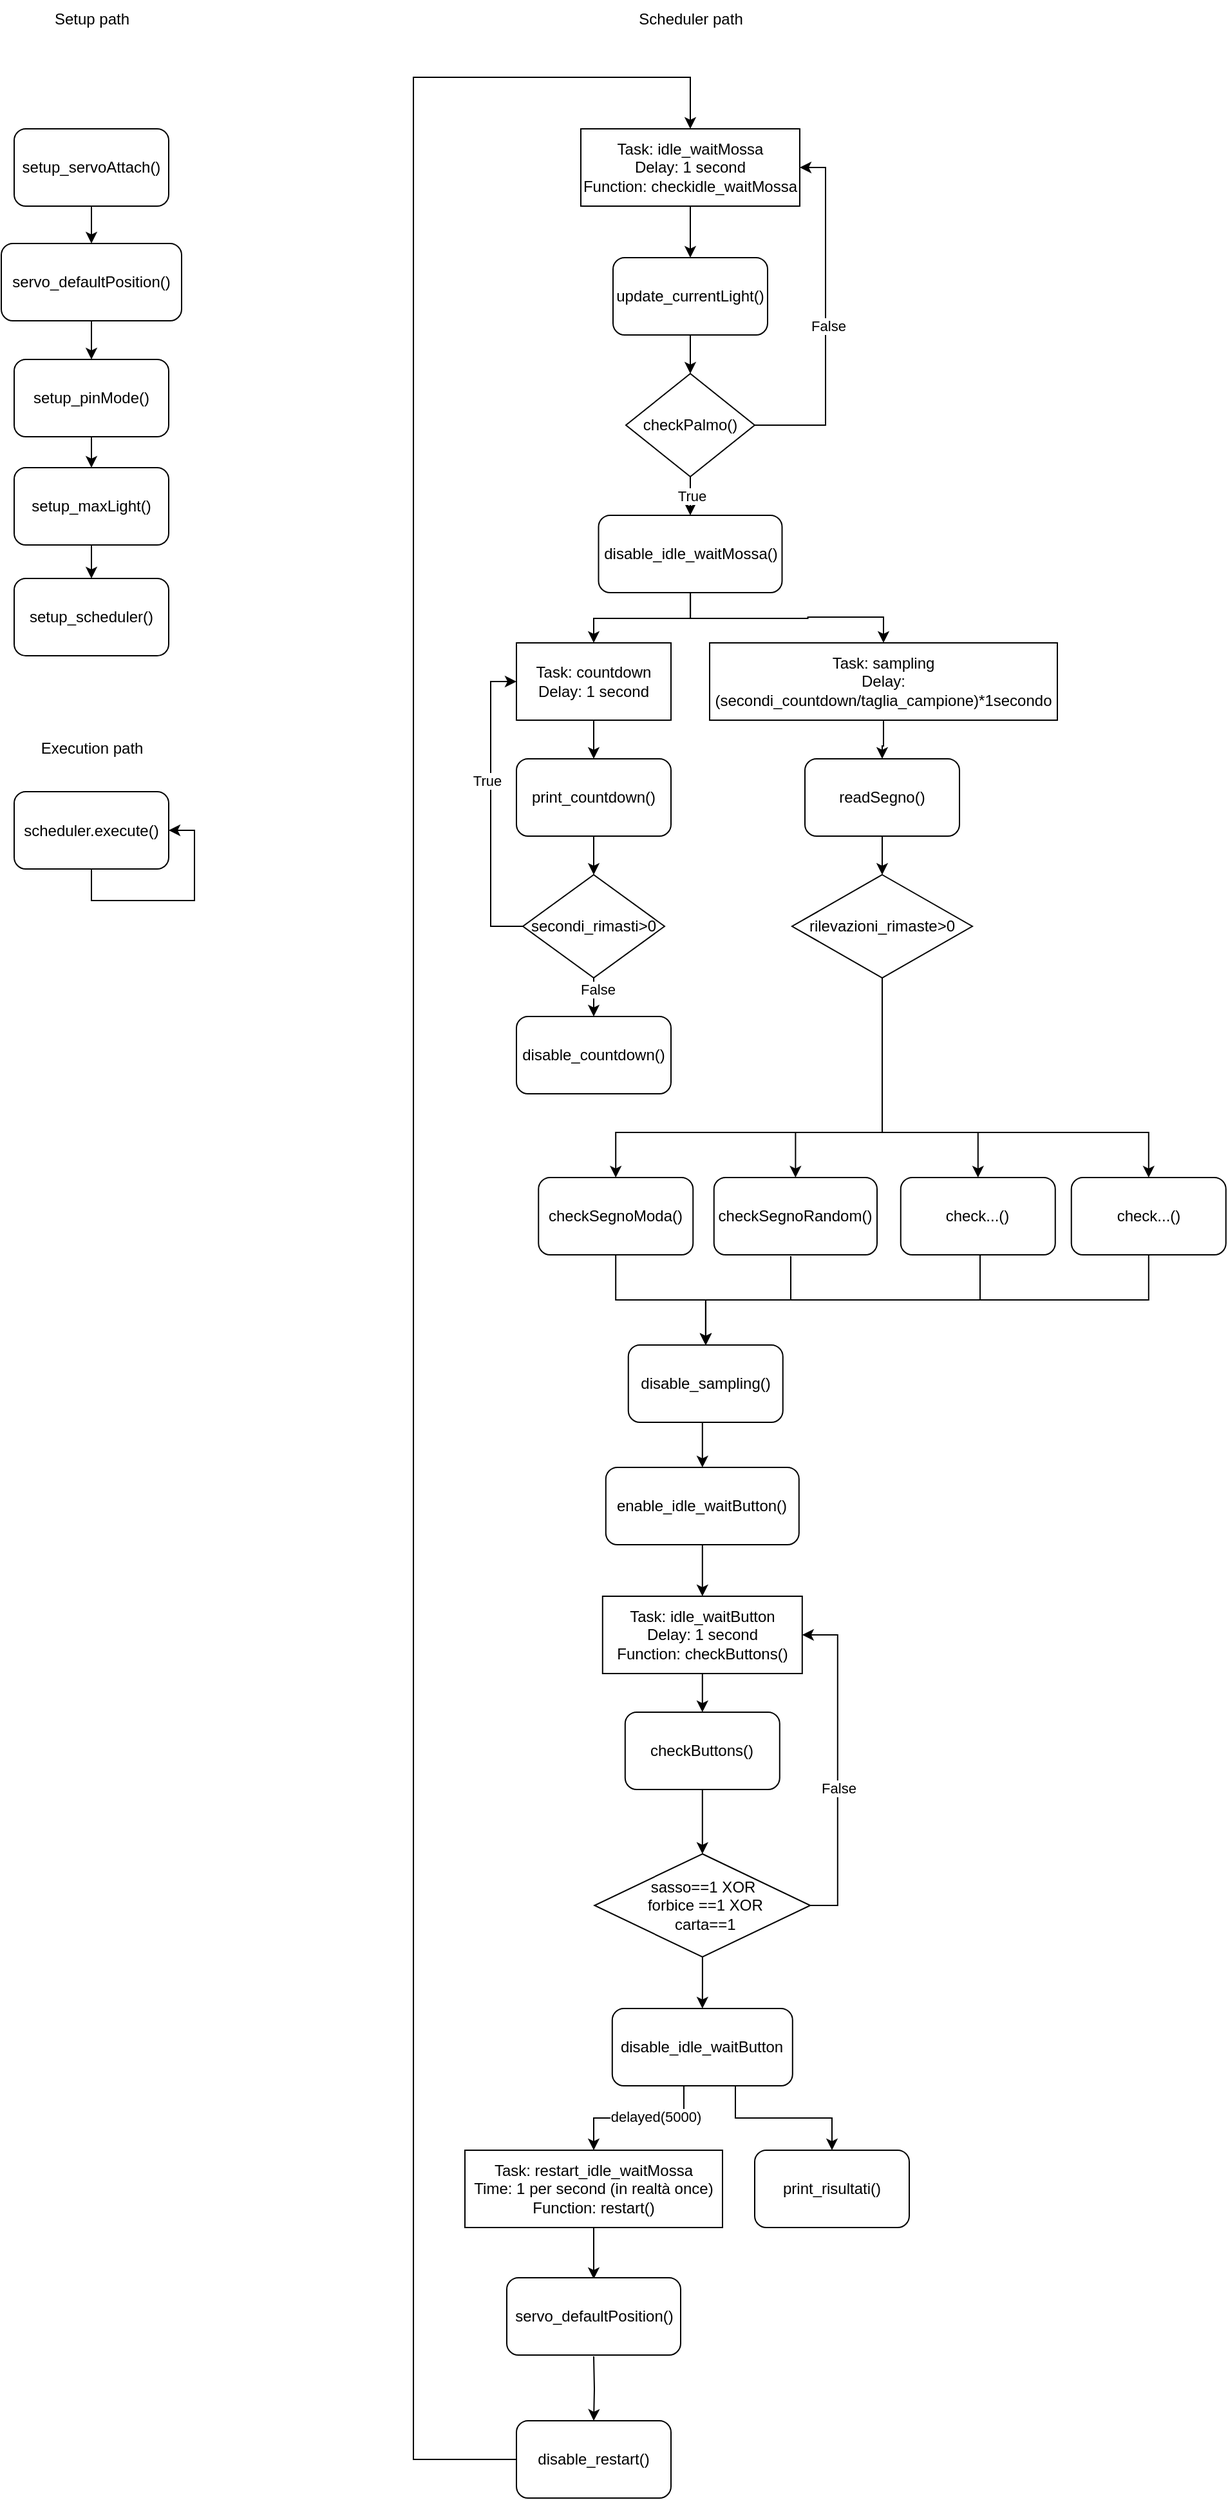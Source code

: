 <mxfile version="21.6.2" type="github">
  <diagram name="Pagina-1" id="AnAQSOxddA6F3hFpx0O1">
    <mxGraphModel dx="958" dy="501" grid="1" gridSize="10" guides="1" tooltips="1" connect="1" arrows="1" fold="1" page="1" pageScale="1" pageWidth="1169" pageHeight="827" math="0" shadow="0">
      <root>
        <mxCell id="0" />
        <mxCell id="1" parent="0" />
        <mxCell id="NYhL4l01NYYZqgJUPMba-5" style="edgeStyle=orthogonalEdgeStyle;rounded=0;orthogonalLoop=1;jettySize=auto;html=1;entryX=0.5;entryY=0;entryDx=0;entryDy=0;" parent="1" source="NYhL4l01NYYZqgJUPMba-2" target="NYhL4l01NYYZqgJUPMba-4" edge="1">
          <mxGeometry relative="1" as="geometry" />
        </mxCell>
        <mxCell id="NYhL4l01NYYZqgJUPMba-2" value="Task: idle_waitMossa&lt;br&gt;Delay: 1 second&lt;br&gt;Function: checkidle_waitMossa" style="whiteSpace=wrap;html=1;" parent="1" vertex="1">
          <mxGeometry x="760" y="151" width="170" height="60" as="geometry" />
        </mxCell>
        <mxCell id="NYhL4l01NYYZqgJUPMba-8" style="edgeStyle=orthogonalEdgeStyle;rounded=0;orthogonalLoop=1;jettySize=auto;html=1;entryX=0.5;entryY=0;entryDx=0;entryDy=0;" parent="1" source="NYhL4l01NYYZqgJUPMba-4" target="NYhL4l01NYYZqgJUPMba-7" edge="1">
          <mxGeometry relative="1" as="geometry" />
        </mxCell>
        <mxCell id="NYhL4l01NYYZqgJUPMba-4" value="update_currentLight()" style="rounded=1;whiteSpace=wrap;html=1;" parent="1" vertex="1">
          <mxGeometry x="785" y="251" width="120" height="60" as="geometry" />
        </mxCell>
        <mxCell id="NYhL4l01NYYZqgJUPMba-9" style="edgeStyle=orthogonalEdgeStyle;rounded=0;orthogonalLoop=1;jettySize=auto;html=1;entryX=1;entryY=0.5;entryDx=0;entryDy=0;" parent="1" source="NYhL4l01NYYZqgJUPMba-7" target="NYhL4l01NYYZqgJUPMba-2" edge="1">
          <mxGeometry relative="1" as="geometry">
            <Array as="points">
              <mxPoint x="950" y="381" />
              <mxPoint x="950" y="181" />
            </Array>
          </mxGeometry>
        </mxCell>
        <mxCell id="NYhL4l01NYYZqgJUPMba-28" value="False" style="edgeLabel;html=1;align=center;verticalAlign=middle;resizable=0;points=[];" parent="NYhL4l01NYYZqgJUPMba-9" vertex="1" connectable="0">
          <mxGeometry x="-0.035" y="-2" relative="1" as="geometry">
            <mxPoint as="offset" />
          </mxGeometry>
        </mxCell>
        <mxCell id="NYhL4l01NYYZqgJUPMba-19" style="edgeStyle=orthogonalEdgeStyle;rounded=0;orthogonalLoop=1;jettySize=auto;html=1;entryX=0.5;entryY=0;entryDx=0;entryDy=0;" parent="1" source="NYhL4l01NYYZqgJUPMba-7" target="NYhL4l01NYYZqgJUPMba-11" edge="1">
          <mxGeometry relative="1" as="geometry" />
        </mxCell>
        <mxCell id="NYhL4l01NYYZqgJUPMba-29" value="True" style="edgeLabel;html=1;align=center;verticalAlign=middle;resizable=0;points=[];" parent="NYhL4l01NYYZqgJUPMba-19" vertex="1" connectable="0">
          <mxGeometry x="0.371" y="1" relative="1" as="geometry">
            <mxPoint as="offset" />
          </mxGeometry>
        </mxCell>
        <mxCell id="NYhL4l01NYYZqgJUPMba-7" value="checkPalmo()" style="rhombus;whiteSpace=wrap;html=1;" parent="1" vertex="1">
          <mxGeometry x="795" y="341" width="100" height="80" as="geometry" />
        </mxCell>
        <mxCell id="5h5dNytYStfbMjqQYCe1-4" style="edgeStyle=orthogonalEdgeStyle;rounded=0;orthogonalLoop=1;jettySize=auto;html=1;entryX=0.5;entryY=0;entryDx=0;entryDy=0;" edge="1" parent="1" source="NYhL4l01NYYZqgJUPMba-11" target="5h5dNytYStfbMjqQYCe1-3">
          <mxGeometry relative="1" as="geometry" />
        </mxCell>
        <mxCell id="5h5dNytYStfbMjqQYCe1-5" style="edgeStyle=orthogonalEdgeStyle;rounded=0;orthogonalLoop=1;jettySize=auto;html=1;entryX=0.5;entryY=0;entryDx=0;entryDy=0;" edge="1" parent="1" source="NYhL4l01NYYZqgJUPMba-11" target="5h5dNytYStfbMjqQYCe1-2">
          <mxGeometry relative="1" as="geometry" />
        </mxCell>
        <mxCell id="NYhL4l01NYYZqgJUPMba-11" value="disable_idle_waitMossa()" style="rounded=1;whiteSpace=wrap;html=1;" parent="1" vertex="1">
          <mxGeometry x="773.75" y="451" width="142.5" height="60" as="geometry" />
        </mxCell>
        <mxCell id="5h5dNytYStfbMjqQYCe1-10" style="edgeStyle=orthogonalEdgeStyle;rounded=0;orthogonalLoop=1;jettySize=auto;html=1;entryX=0.5;entryY=0;entryDx=0;entryDy=0;" edge="1" parent="1" source="NYhL4l01NYYZqgJUPMba-13" target="5h5dNytYStfbMjqQYCe1-9">
          <mxGeometry relative="1" as="geometry" />
        </mxCell>
        <mxCell id="NYhL4l01NYYZqgJUPMba-13" value="readSegno()" style="rounded=1;whiteSpace=wrap;html=1;" parent="1" vertex="1">
          <mxGeometry x="934" y="640" width="120" height="60" as="geometry" />
        </mxCell>
        <mxCell id="NYhL4l01NYYZqgJUPMba-22" style="edgeStyle=orthogonalEdgeStyle;rounded=0;orthogonalLoop=1;jettySize=auto;html=1;entryX=0.5;entryY=0;entryDx=0;entryDy=0;" parent="1" source="NYhL4l01NYYZqgJUPMba-16" target="NYhL4l01NYYZqgJUPMba-21" edge="1">
          <mxGeometry relative="1" as="geometry" />
        </mxCell>
        <mxCell id="NYhL4l01NYYZqgJUPMba-16" value="Task:&amp;nbsp;idle_waitButton&lt;br&gt;Delay: 1 second&lt;br&gt;Function: checkButtons()" style="whiteSpace=wrap;html=1;" parent="1" vertex="1">
          <mxGeometry x="776.9" y="1290" width="155" height="60" as="geometry" />
        </mxCell>
        <mxCell id="NYhL4l01NYYZqgJUPMba-26" style="edgeStyle=orthogonalEdgeStyle;rounded=0;orthogonalLoop=1;jettySize=auto;html=1;entryX=0.5;entryY=0;entryDx=0;entryDy=0;" parent="1" source="NYhL4l01NYYZqgJUPMba-21" target="NYhL4l01NYYZqgJUPMba-25" edge="1">
          <mxGeometry relative="1" as="geometry" />
        </mxCell>
        <mxCell id="NYhL4l01NYYZqgJUPMba-21" value="checkButtons()" style="rounded=1;whiteSpace=wrap;html=1;" parent="1" vertex="1">
          <mxGeometry x="794.4" y="1380" width="120" height="60" as="geometry" />
        </mxCell>
        <mxCell id="NYhL4l01NYYZqgJUPMba-27" style="edgeStyle=orthogonalEdgeStyle;rounded=0;orthogonalLoop=1;jettySize=auto;html=1;entryX=1;entryY=0.5;entryDx=0;entryDy=0;" parent="1" source="NYhL4l01NYYZqgJUPMba-25" target="NYhL4l01NYYZqgJUPMba-16" edge="1">
          <mxGeometry relative="1" as="geometry">
            <Array as="points">
              <mxPoint x="959.4" y="1530" />
              <mxPoint x="959.4" y="1320" />
            </Array>
          </mxGeometry>
        </mxCell>
        <mxCell id="NYhL4l01NYYZqgJUPMba-31" value="False" style="edgeLabel;html=1;align=center;verticalAlign=middle;resizable=0;points=[];" parent="NYhL4l01NYYZqgJUPMba-27" vertex="1" connectable="0">
          <mxGeometry x="-0.13" y="-4" relative="1" as="geometry">
            <mxPoint x="-4" as="offset" />
          </mxGeometry>
        </mxCell>
        <mxCell id="5h5dNytYStfbMjqQYCe1-46" style="edgeStyle=orthogonalEdgeStyle;rounded=0;orthogonalLoop=1;jettySize=auto;html=1;entryX=0.5;entryY=0;entryDx=0;entryDy=0;" edge="1" parent="1" source="NYhL4l01NYYZqgJUPMba-25" target="5h5dNytYStfbMjqQYCe1-43">
          <mxGeometry relative="1" as="geometry" />
        </mxCell>
        <mxCell id="NYhL4l01NYYZqgJUPMba-25" value="sasso==1 XOR&lt;br&gt;&amp;nbsp;forbice ==1 XOR&lt;br&gt;&amp;nbsp;carta==1" style="rhombus;whiteSpace=wrap;html=1;" parent="1" vertex="1">
          <mxGeometry x="770.65" y="1490" width="167.5" height="80" as="geometry" />
        </mxCell>
        <mxCell id="NYhL4l01NYYZqgJUPMba-39" style="edgeStyle=orthogonalEdgeStyle;rounded=0;orthogonalLoop=1;jettySize=auto;html=1;" parent="1" source="NYhL4l01NYYZqgJUPMba-32" edge="1">
          <mxGeometry relative="1" as="geometry">
            <mxPoint x="770" y="1820" as="targetPoint" />
          </mxGeometry>
        </mxCell>
        <mxCell id="NYhL4l01NYYZqgJUPMba-32" value="Task:&amp;nbsp;restart_idle_waitMossa&lt;br&gt;Time: 1 per second (in realtà once)&lt;br&gt;Function: restart()" style="whiteSpace=wrap;html=1;" parent="1" vertex="1">
          <mxGeometry x="670" y="1720" width="200" height="60" as="geometry" />
        </mxCell>
        <mxCell id="NYhL4l01NYYZqgJUPMba-38" style="edgeStyle=orthogonalEdgeStyle;rounded=0;orthogonalLoop=1;jettySize=auto;html=1;entryX=0.5;entryY=0;entryDx=0;entryDy=0;" parent="1" target="NYhL4l01NYYZqgJUPMba-37" edge="1">
          <mxGeometry relative="1" as="geometry">
            <mxPoint x="770" y="1880" as="sourcePoint" />
          </mxGeometry>
        </mxCell>
        <mxCell id="NYhL4l01NYYZqgJUPMba-40" style="edgeStyle=orthogonalEdgeStyle;rounded=0;orthogonalLoop=1;jettySize=auto;html=1;entryX=0.5;entryY=0;entryDx=0;entryDy=0;" parent="1" source="NYhL4l01NYYZqgJUPMba-37" target="NYhL4l01NYYZqgJUPMba-2" edge="1">
          <mxGeometry relative="1" as="geometry">
            <Array as="points">
              <mxPoint x="630" y="1960" />
              <mxPoint x="630" y="111" />
              <mxPoint x="845" y="111" />
            </Array>
          </mxGeometry>
        </mxCell>
        <mxCell id="NYhL4l01NYYZqgJUPMba-37" value="disable_restart()" style="rounded=1;whiteSpace=wrap;html=1;" parent="1" vertex="1">
          <mxGeometry x="710" y="1930" width="120" height="60" as="geometry" />
        </mxCell>
        <mxCell id="NYhL4l01NYYZqgJUPMba-41" value="Scheduler path" style="text;html=1;align=center;verticalAlign=middle;resizable=0;points=[];autosize=1;strokeColor=none;fillColor=none;" parent="1" vertex="1">
          <mxGeometry x="795" y="51" width="100" height="30" as="geometry" />
        </mxCell>
        <mxCell id="NYhL4l01NYYZqgJUPMba-42" value="Setup path" style="text;html=1;align=center;verticalAlign=middle;resizable=0;points=[];autosize=1;strokeColor=none;fillColor=none;" parent="1" vertex="1">
          <mxGeometry x="340" y="51" width="80" height="30" as="geometry" />
        </mxCell>
        <mxCell id="NYhL4l01NYYZqgJUPMba-51" style="edgeStyle=orthogonalEdgeStyle;rounded=0;orthogonalLoop=1;jettySize=auto;html=1;entryX=0.5;entryY=0;entryDx=0;entryDy=0;" parent="1" source="NYhL4l01NYYZqgJUPMba-43" target="NYhL4l01NYYZqgJUPMba-45" edge="1">
          <mxGeometry relative="1" as="geometry" />
        </mxCell>
        <mxCell id="NYhL4l01NYYZqgJUPMba-43" value="setup_servoAttach()" style="rounded=1;whiteSpace=wrap;html=1;" parent="1" vertex="1">
          <mxGeometry x="320" y="151" width="120" height="60" as="geometry" />
        </mxCell>
        <mxCell id="NYhL4l01NYYZqgJUPMba-52" style="edgeStyle=orthogonalEdgeStyle;rounded=0;orthogonalLoop=1;jettySize=auto;html=1;entryX=0.5;entryY=0;entryDx=0;entryDy=0;" parent="1" source="NYhL4l01NYYZqgJUPMba-45" target="NYhL4l01NYYZqgJUPMba-47" edge="1">
          <mxGeometry relative="1" as="geometry" />
        </mxCell>
        <mxCell id="NYhL4l01NYYZqgJUPMba-45" value="servo_defaultPosition()" style="rounded=1;whiteSpace=wrap;html=1;" parent="1" vertex="1">
          <mxGeometry x="310" y="240" width="140" height="60" as="geometry" />
        </mxCell>
        <mxCell id="NYhL4l01NYYZqgJUPMba-53" style="edgeStyle=orthogonalEdgeStyle;rounded=0;orthogonalLoop=1;jettySize=auto;html=1;entryX=0.5;entryY=0;entryDx=0;entryDy=0;" parent="1" source="NYhL4l01NYYZqgJUPMba-47" target="NYhL4l01NYYZqgJUPMba-48" edge="1">
          <mxGeometry relative="1" as="geometry" />
        </mxCell>
        <mxCell id="NYhL4l01NYYZqgJUPMba-47" value="setup_pinMode()" style="rounded=1;whiteSpace=wrap;html=1;" parent="1" vertex="1">
          <mxGeometry x="320" y="330" width="120" height="60" as="geometry" />
        </mxCell>
        <mxCell id="NYhL4l01NYYZqgJUPMba-54" style="edgeStyle=orthogonalEdgeStyle;rounded=0;orthogonalLoop=1;jettySize=auto;html=1;entryX=0.5;entryY=0;entryDx=0;entryDy=0;" parent="1" source="NYhL4l01NYYZqgJUPMba-48" target="NYhL4l01NYYZqgJUPMba-50" edge="1">
          <mxGeometry relative="1" as="geometry" />
        </mxCell>
        <mxCell id="NYhL4l01NYYZqgJUPMba-48" value="setup_maxLight()" style="rounded=1;whiteSpace=wrap;html=1;" parent="1" vertex="1">
          <mxGeometry x="320" y="414" width="120" height="60" as="geometry" />
        </mxCell>
        <mxCell id="NYhL4l01NYYZqgJUPMba-50" value="setup_scheduler()" style="rounded=1;whiteSpace=wrap;html=1;" parent="1" vertex="1">
          <mxGeometry x="320" y="500" width="120" height="60" as="geometry" />
        </mxCell>
        <mxCell id="NYhL4l01NYYZqgJUPMba-55" value="Execution path" style="text;html=1;align=center;verticalAlign=middle;resizable=0;points=[];autosize=1;strokeColor=none;fillColor=none;" parent="1" vertex="1">
          <mxGeometry x="330" y="616.5" width="100" height="30" as="geometry" />
        </mxCell>
        <mxCell id="NYhL4l01NYYZqgJUPMba-56" value="scheduler.execute()" style="rounded=1;whiteSpace=wrap;html=1;" parent="1" vertex="1">
          <mxGeometry x="320" y="665.5" width="120" height="60" as="geometry" />
        </mxCell>
        <mxCell id="NYhL4l01NYYZqgJUPMba-57" style="edgeStyle=orthogonalEdgeStyle;rounded=0;orthogonalLoop=1;jettySize=auto;html=1;entryX=1;entryY=0.5;entryDx=0;entryDy=0;" parent="1" source="NYhL4l01NYYZqgJUPMba-56" target="NYhL4l01NYYZqgJUPMba-56" edge="1">
          <mxGeometry relative="1" as="geometry">
            <Array as="points">
              <mxPoint x="380" y="750" />
              <mxPoint x="460" y="750" />
              <mxPoint x="460" y="696" />
            </Array>
          </mxGeometry>
        </mxCell>
        <mxCell id="NYhL4l01NYYZqgJUPMba-59" value="servo_defaultPosition()" style="rounded=1;whiteSpace=wrap;html=1;" parent="1" vertex="1">
          <mxGeometry x="702.5" y="1819" width="135" height="60" as="geometry" />
        </mxCell>
        <mxCell id="5h5dNytYStfbMjqQYCe1-36" style="edgeStyle=orthogonalEdgeStyle;rounded=0;orthogonalLoop=1;jettySize=auto;html=1;entryX=0.5;entryY=0;entryDx=0;entryDy=0;" edge="1" parent="1" source="5h5dNytYStfbMjqQYCe1-2" target="5h5dNytYStfbMjqQYCe1-27">
          <mxGeometry relative="1" as="geometry" />
        </mxCell>
        <mxCell id="5h5dNytYStfbMjqQYCe1-2" value="Task: countdown&lt;br&gt;Delay: 1 second" style="whiteSpace=wrap;html=1;" vertex="1" parent="1">
          <mxGeometry x="710" y="550" width="120" height="60" as="geometry" />
        </mxCell>
        <mxCell id="5h5dNytYStfbMjqQYCe1-6" style="edgeStyle=orthogonalEdgeStyle;rounded=0;orthogonalLoop=1;jettySize=auto;html=1;entryX=0.5;entryY=0;entryDx=0;entryDy=0;" edge="1" parent="1" source="5h5dNytYStfbMjqQYCe1-3" target="NYhL4l01NYYZqgJUPMba-13">
          <mxGeometry relative="1" as="geometry" />
        </mxCell>
        <mxCell id="5h5dNytYStfbMjqQYCe1-3" value="Task: sampling&lt;br&gt;Delay: (secondi_countdown/taglia_campione)*1secondo" style="whiteSpace=wrap;html=1;" vertex="1" parent="1">
          <mxGeometry x="860" y="550" width="270" height="60" as="geometry" />
        </mxCell>
        <mxCell id="5h5dNytYStfbMjqQYCe1-17" style="edgeStyle=orthogonalEdgeStyle;rounded=0;orthogonalLoop=1;jettySize=auto;html=1;" edge="1" parent="1" source="5h5dNytYStfbMjqQYCe1-9" target="5h5dNytYStfbMjqQYCe1-13">
          <mxGeometry relative="1" as="geometry">
            <Array as="points">
              <mxPoint x="920" y="930" />
              <mxPoint x="716" y="930" />
            </Array>
          </mxGeometry>
        </mxCell>
        <mxCell id="5h5dNytYStfbMjqQYCe1-18" style="edgeStyle=orthogonalEdgeStyle;rounded=0;orthogonalLoop=1;jettySize=auto;html=1;entryX=0.5;entryY=0;entryDx=0;entryDy=0;" edge="1" parent="1" source="5h5dNytYStfbMjqQYCe1-9" target="5h5dNytYStfbMjqQYCe1-14">
          <mxGeometry relative="1" as="geometry">
            <Array as="points">
              <mxPoint x="920" y="930" />
              <mxPoint x="849" y="930" />
            </Array>
          </mxGeometry>
        </mxCell>
        <mxCell id="5h5dNytYStfbMjqQYCe1-19" style="edgeStyle=orthogonalEdgeStyle;rounded=0;orthogonalLoop=1;jettySize=auto;html=1;" edge="1" parent="1" source="5h5dNytYStfbMjqQYCe1-9" target="5h5dNytYStfbMjqQYCe1-15">
          <mxGeometry relative="1" as="geometry">
            <Array as="points">
              <mxPoint x="920" y="930" />
              <mxPoint x="997" y="930" />
            </Array>
          </mxGeometry>
        </mxCell>
        <mxCell id="5h5dNytYStfbMjqQYCe1-20" style="edgeStyle=orthogonalEdgeStyle;rounded=0;orthogonalLoop=1;jettySize=auto;html=1;" edge="1" parent="1" source="5h5dNytYStfbMjqQYCe1-9" target="5h5dNytYStfbMjqQYCe1-16">
          <mxGeometry relative="1" as="geometry">
            <Array as="points">
              <mxPoint x="920" y="930" />
              <mxPoint x="1130" y="930" />
            </Array>
          </mxGeometry>
        </mxCell>
        <mxCell id="5h5dNytYStfbMjqQYCe1-9" value="rilevazioni_rimaste&amp;gt;0" style="rhombus;whiteSpace=wrap;html=1;" vertex="1" parent="1">
          <mxGeometry x="924" y="730" width="140" height="80" as="geometry" />
        </mxCell>
        <mxCell id="5h5dNytYStfbMjqQYCe1-23" style="edgeStyle=orthogonalEdgeStyle;rounded=0;orthogonalLoop=1;jettySize=auto;html=1;entryX=0.5;entryY=0;entryDx=0;entryDy=0;" edge="1" parent="1" source="5h5dNytYStfbMjqQYCe1-13" target="5h5dNytYStfbMjqQYCe1-21">
          <mxGeometry relative="1" as="geometry">
            <Array as="points">
              <mxPoint x="787" y="1060" />
              <mxPoint x="857" y="1060" />
            </Array>
          </mxGeometry>
        </mxCell>
        <mxCell id="5h5dNytYStfbMjqQYCe1-13" value="checkSegnoModa()" style="rounded=1;whiteSpace=wrap;html=1;" vertex="1" parent="1">
          <mxGeometry x="727.13" y="965" width="120" height="60" as="geometry" />
        </mxCell>
        <mxCell id="5h5dNytYStfbMjqQYCe1-24" style="edgeStyle=orthogonalEdgeStyle;rounded=0;orthogonalLoop=1;jettySize=auto;html=1;" edge="1" parent="1" target="5h5dNytYStfbMjqQYCe1-21">
          <mxGeometry relative="1" as="geometry">
            <mxPoint x="923" y="1026" as="sourcePoint" />
            <Array as="points">
              <mxPoint x="923" y="1026" />
              <mxPoint x="923" y="1060" />
              <mxPoint x="857" y="1060" />
            </Array>
          </mxGeometry>
        </mxCell>
        <mxCell id="5h5dNytYStfbMjqQYCe1-14" value="checkSegnoRandom()" style="rounded=1;whiteSpace=wrap;html=1;" vertex="1" parent="1">
          <mxGeometry x="863.38" y="965" width="126.62" height="60" as="geometry" />
        </mxCell>
        <mxCell id="5h5dNytYStfbMjqQYCe1-25" style="edgeStyle=orthogonalEdgeStyle;rounded=0;orthogonalLoop=1;jettySize=auto;html=1;" edge="1" parent="1" source="5h5dNytYStfbMjqQYCe1-15" target="5h5dNytYStfbMjqQYCe1-21">
          <mxGeometry relative="1" as="geometry">
            <Array as="points">
              <mxPoint x="1070" y="1060" />
              <mxPoint x="857" y="1060" />
            </Array>
          </mxGeometry>
        </mxCell>
        <mxCell id="5h5dNytYStfbMjqQYCe1-15" value="check...()" style="rounded=1;whiteSpace=wrap;html=1;" vertex="1" parent="1">
          <mxGeometry x="1008.38" y="965" width="120" height="60" as="geometry" />
        </mxCell>
        <mxCell id="5h5dNytYStfbMjqQYCe1-26" style="edgeStyle=orthogonalEdgeStyle;rounded=0;orthogonalLoop=1;jettySize=auto;html=1;" edge="1" parent="1" source="5h5dNytYStfbMjqQYCe1-16" target="5h5dNytYStfbMjqQYCe1-21">
          <mxGeometry relative="1" as="geometry">
            <Array as="points">
              <mxPoint x="1201" y="1060" />
              <mxPoint x="857" y="1060" />
            </Array>
          </mxGeometry>
        </mxCell>
        <mxCell id="5h5dNytYStfbMjqQYCe1-16" value="check...()" style="rounded=1;whiteSpace=wrap;html=1;" vertex="1" parent="1">
          <mxGeometry x="1140.88" y="965" width="120" height="60" as="geometry" />
        </mxCell>
        <mxCell id="5h5dNytYStfbMjqQYCe1-39" style="edgeStyle=orthogonalEdgeStyle;rounded=0;orthogonalLoop=1;jettySize=auto;html=1;entryX=0.5;entryY=0;entryDx=0;entryDy=0;" edge="1" parent="1" source="5h5dNytYStfbMjqQYCe1-21" target="5h5dNytYStfbMjqQYCe1-38">
          <mxGeometry relative="1" as="geometry">
            <Array as="points">
              <mxPoint x="854" y="1175" />
            </Array>
          </mxGeometry>
        </mxCell>
        <mxCell id="5h5dNytYStfbMjqQYCe1-21" value="disable_sampling()" style="rounded=1;whiteSpace=wrap;html=1;" vertex="1" parent="1">
          <mxGeometry x="796.88" y="1095" width="120" height="60" as="geometry" />
        </mxCell>
        <mxCell id="5h5dNytYStfbMjqQYCe1-29" style="edgeStyle=orthogonalEdgeStyle;rounded=0;orthogonalLoop=1;jettySize=auto;html=1;entryX=0.5;entryY=0;entryDx=0;entryDy=0;" edge="1" parent="1" source="5h5dNytYStfbMjqQYCe1-27" target="5h5dNytYStfbMjqQYCe1-28">
          <mxGeometry relative="1" as="geometry" />
        </mxCell>
        <mxCell id="5h5dNytYStfbMjqQYCe1-27" value="print_countdown()" style="rounded=1;whiteSpace=wrap;html=1;" vertex="1" parent="1">
          <mxGeometry x="710" y="640" width="120" height="60" as="geometry" />
        </mxCell>
        <mxCell id="5h5dNytYStfbMjqQYCe1-30" style="edgeStyle=orthogonalEdgeStyle;rounded=0;orthogonalLoop=1;jettySize=auto;html=1;entryX=0;entryY=0.5;entryDx=0;entryDy=0;exitX=0;exitY=0.5;exitDx=0;exitDy=0;" edge="1" parent="1" source="5h5dNytYStfbMjqQYCe1-28" target="5h5dNytYStfbMjqQYCe1-2">
          <mxGeometry relative="1" as="geometry">
            <Array as="points">
              <mxPoint x="690" y="770" />
              <mxPoint x="690" y="580" />
            </Array>
          </mxGeometry>
        </mxCell>
        <mxCell id="5h5dNytYStfbMjqQYCe1-31" value="True" style="edgeLabel;html=1;align=center;verticalAlign=middle;resizable=0;points=[];" vertex="1" connectable="0" parent="5h5dNytYStfbMjqQYCe1-30">
          <mxGeometry x="0.18" y="3" relative="1" as="geometry">
            <mxPoint as="offset" />
          </mxGeometry>
        </mxCell>
        <mxCell id="5h5dNytYStfbMjqQYCe1-34" style="edgeStyle=orthogonalEdgeStyle;rounded=0;orthogonalLoop=1;jettySize=auto;html=1;entryX=0.5;entryY=0;entryDx=0;entryDy=0;" edge="1" parent="1" source="5h5dNytYStfbMjqQYCe1-28" target="5h5dNytYStfbMjqQYCe1-33">
          <mxGeometry relative="1" as="geometry" />
        </mxCell>
        <mxCell id="5h5dNytYStfbMjqQYCe1-35" value="False" style="edgeLabel;html=1;align=center;verticalAlign=middle;resizable=0;points=[];" vertex="1" connectable="0" parent="5h5dNytYStfbMjqQYCe1-34">
          <mxGeometry x="-0.644" y="3" relative="1" as="geometry">
            <mxPoint as="offset" />
          </mxGeometry>
        </mxCell>
        <mxCell id="5h5dNytYStfbMjqQYCe1-28" value="secondi_rimasti&amp;gt;0" style="rhombus;whiteSpace=wrap;html=1;" vertex="1" parent="1">
          <mxGeometry x="715" y="730" width="110" height="80" as="geometry" />
        </mxCell>
        <mxCell id="5h5dNytYStfbMjqQYCe1-33" value="disable_countdown()" style="rounded=1;whiteSpace=wrap;html=1;" vertex="1" parent="1">
          <mxGeometry x="710" y="840" width="120" height="60" as="geometry" />
        </mxCell>
        <mxCell id="5h5dNytYStfbMjqQYCe1-40" style="edgeStyle=orthogonalEdgeStyle;rounded=0;orthogonalLoop=1;jettySize=auto;html=1;entryX=0.5;entryY=0;entryDx=0;entryDy=0;" edge="1" parent="1" source="5h5dNytYStfbMjqQYCe1-38" target="NYhL4l01NYYZqgJUPMba-16">
          <mxGeometry relative="1" as="geometry" />
        </mxCell>
        <mxCell id="5h5dNytYStfbMjqQYCe1-38" value="enable_idle_waitButton()" style="rounded=1;whiteSpace=wrap;html=1;" vertex="1" parent="1">
          <mxGeometry x="779.4" y="1190" width="150" height="60" as="geometry" />
        </mxCell>
        <mxCell id="5h5dNytYStfbMjqQYCe1-47" style="edgeStyle=orthogonalEdgeStyle;rounded=0;orthogonalLoop=1;jettySize=auto;html=1;entryX=0.5;entryY=0;entryDx=0;entryDy=0;" edge="1" parent="1" source="5h5dNytYStfbMjqQYCe1-43" target="NYhL4l01NYYZqgJUPMba-32">
          <mxGeometry relative="1" as="geometry">
            <Array as="points">
              <mxPoint x="840" y="1695" />
              <mxPoint x="770" y="1695" />
            </Array>
          </mxGeometry>
        </mxCell>
        <mxCell id="5h5dNytYStfbMjqQYCe1-48" value="delayed(5000)" style="edgeLabel;html=1;align=center;verticalAlign=middle;resizable=0;points=[];" vertex="1" connectable="0" parent="5h5dNytYStfbMjqQYCe1-47">
          <mxGeometry x="-0.216" y="-1" relative="1" as="geometry">
            <mxPoint as="offset" />
          </mxGeometry>
        </mxCell>
        <mxCell id="5h5dNytYStfbMjqQYCe1-50" style="edgeStyle=orthogonalEdgeStyle;rounded=0;orthogonalLoop=1;jettySize=auto;html=1;" edge="1" parent="1" source="5h5dNytYStfbMjqQYCe1-43" target="5h5dNytYStfbMjqQYCe1-49">
          <mxGeometry relative="1" as="geometry">
            <Array as="points">
              <mxPoint x="880" y="1695" />
              <mxPoint x="955" y="1695" />
            </Array>
          </mxGeometry>
        </mxCell>
        <mxCell id="5h5dNytYStfbMjqQYCe1-43" value="disable_idle_waitButton" style="rounded=1;whiteSpace=wrap;html=1;" vertex="1" parent="1">
          <mxGeometry x="784.4" y="1610" width="140" height="60" as="geometry" />
        </mxCell>
        <mxCell id="5h5dNytYStfbMjqQYCe1-49" value="print_risultati()" style="rounded=1;whiteSpace=wrap;html=1;" vertex="1" parent="1">
          <mxGeometry x="895" y="1720" width="120" height="60" as="geometry" />
        </mxCell>
      </root>
    </mxGraphModel>
  </diagram>
</mxfile>
